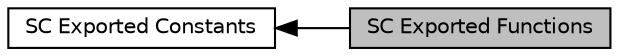 digraph "SC Exported Functions"
{
  edge [fontname="Helvetica",fontsize="10",labelfontname="Helvetica",labelfontsize="10"];
  node [fontname="Helvetica",fontsize="10",shape=box];
  rankdir=LR;
  Node2 [label="SC Exported Constants",height=0.2,width=0.4,color="black", fillcolor="white", style="filled",URL="$d3/d0c/group___n_a_n_o103___s_c___e_x_p_o_r_t_e_d___c_o_n_s_t_a_n_t_s.html",tooltip=" "];
  Node1 [label="SC Exported Functions",height=0.2,width=0.4,color="black", fillcolor="grey75", style="filled", fontcolor="black",tooltip=" "];
  Node2->Node1 [shape=plaintext, dir="back", style="solid"];
}
